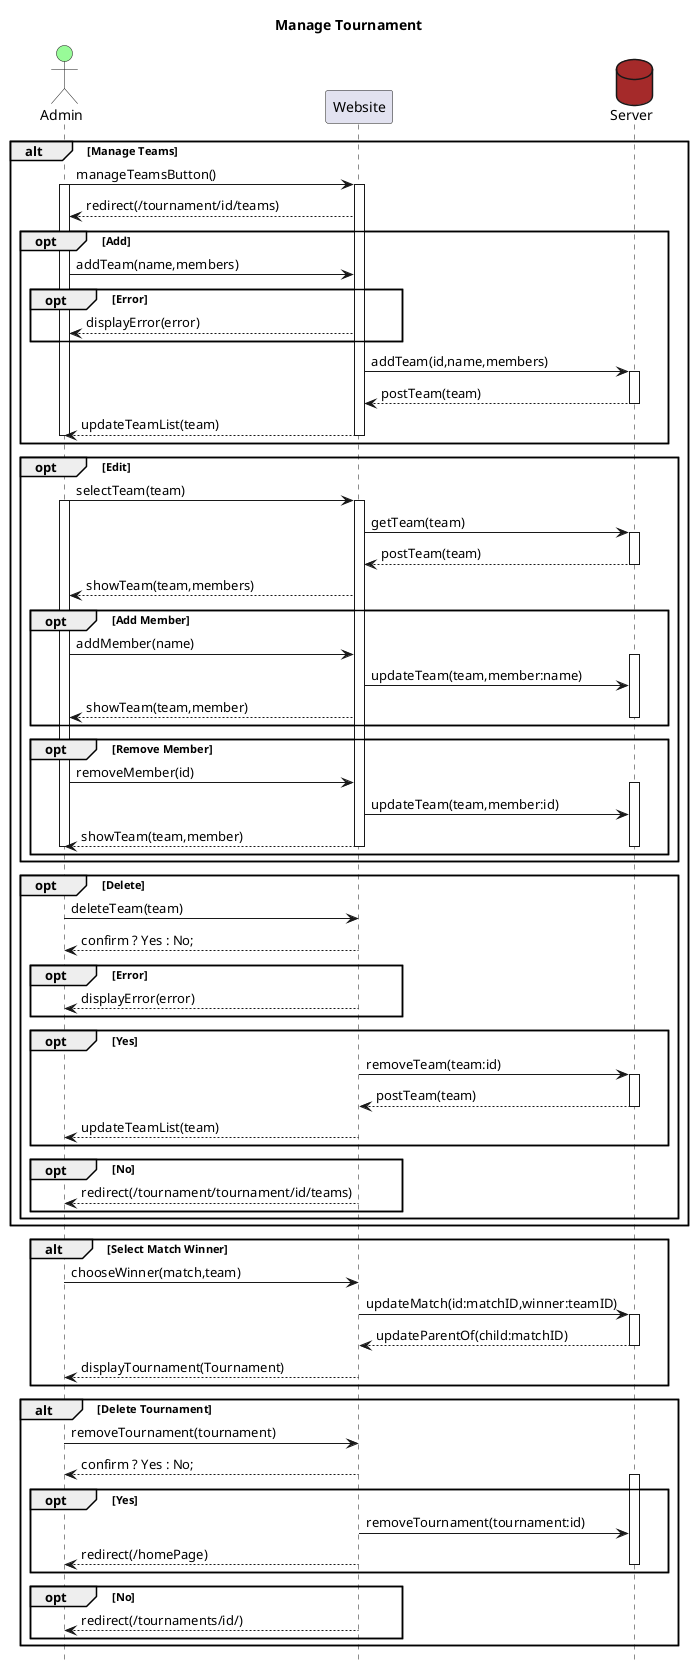 @startuml Manage Tournament
title Manage Tournament
Actor Admin #palegreen
participant Website
database Server #brown
hide footbox

alt Manage Teams
    Admin->Website: manageTeamsButton()
    activate Admin
    activate Website
    Website-->Admin: redirect(/tournament/id/teams)
        opt Add 
            Admin->Website: addTeam(name,members)
                opt Error
                    Website-->Admin: displayError(error)
                end
            Website->Server: addTeam(id,name,members)
            activate Server
            Server-->Website: postTeam(team)
            deactivate Server
            Website-->Admin: updateTeamList(team)
            deactivate Admin
            deactivate Website
        end
    opt Edit
        Admin->Website: selectTeam(team)
        activate Admin
        activate Website
        Website->Server: getTeam(team)
        activate Server
        Server-->Website: postTeam(team)
        deactivate Server
        Website-->Admin: showTeam(team,members)
            opt Add Member 
                Admin->Website: addMember(name)
                activate Server
                Website->Server: updateTeam(team,member:name) 
                Website-->Admin: showTeam(team,member)
                deactivate Server
            end
            opt Remove Member
                Admin->Website: removeMember(id)
                activate Server
                Website->Server: updateTeam(team,member:id)
                Website-->Admin: showTeam(team,member)
                deactivate Server
                deactivate Admin
                deactivate Website
            end
        
    end

    opt Delete
    activate Admin
    activate Website
        Admin->Website: deleteTeam(team)
        Website-->Admin: confirm ? Yes : No;
                opt Error
                    Website-->Admin: displayError(error)
                end
            opt Yes
                Website->Server: removeTeam(team:id)
                activate Server
                Server-->Website: postTeam(team)
                deactivate Server
                Website-->Admin: updateTeamList(team)
            end
            opt No
                Website-->Admin: redirect(/tournament/tournament/id/teams)
            end
        deactivate Admin
        deactivate Website
    end
end

alt Select Match Winner
    Admin->Website: chooseWinner(match,team)
    Website->Server: updateMatch(id:matchID,winner:teamID)
activate Server
    Server-->Website: updateParentOf(child:matchID)
deactivate Server
    Website-->Admin: displayTournament(Tournament)
end

alt Delete Tournament
    Admin->Website: removeTournament(tournament)
    Website-->Admin: confirm ? Yes : No; 
    opt Yes 
        activate Server
        Website->Server: removeTournament(tournament:id)
        Website-->Admin: redirect(/homePage)
        deactivate Server
    end
    opt No
        Website-->Admin: redirect(/tournaments/id/)
    end
    deactivate Admin
    deactivate Website
end
@enduml